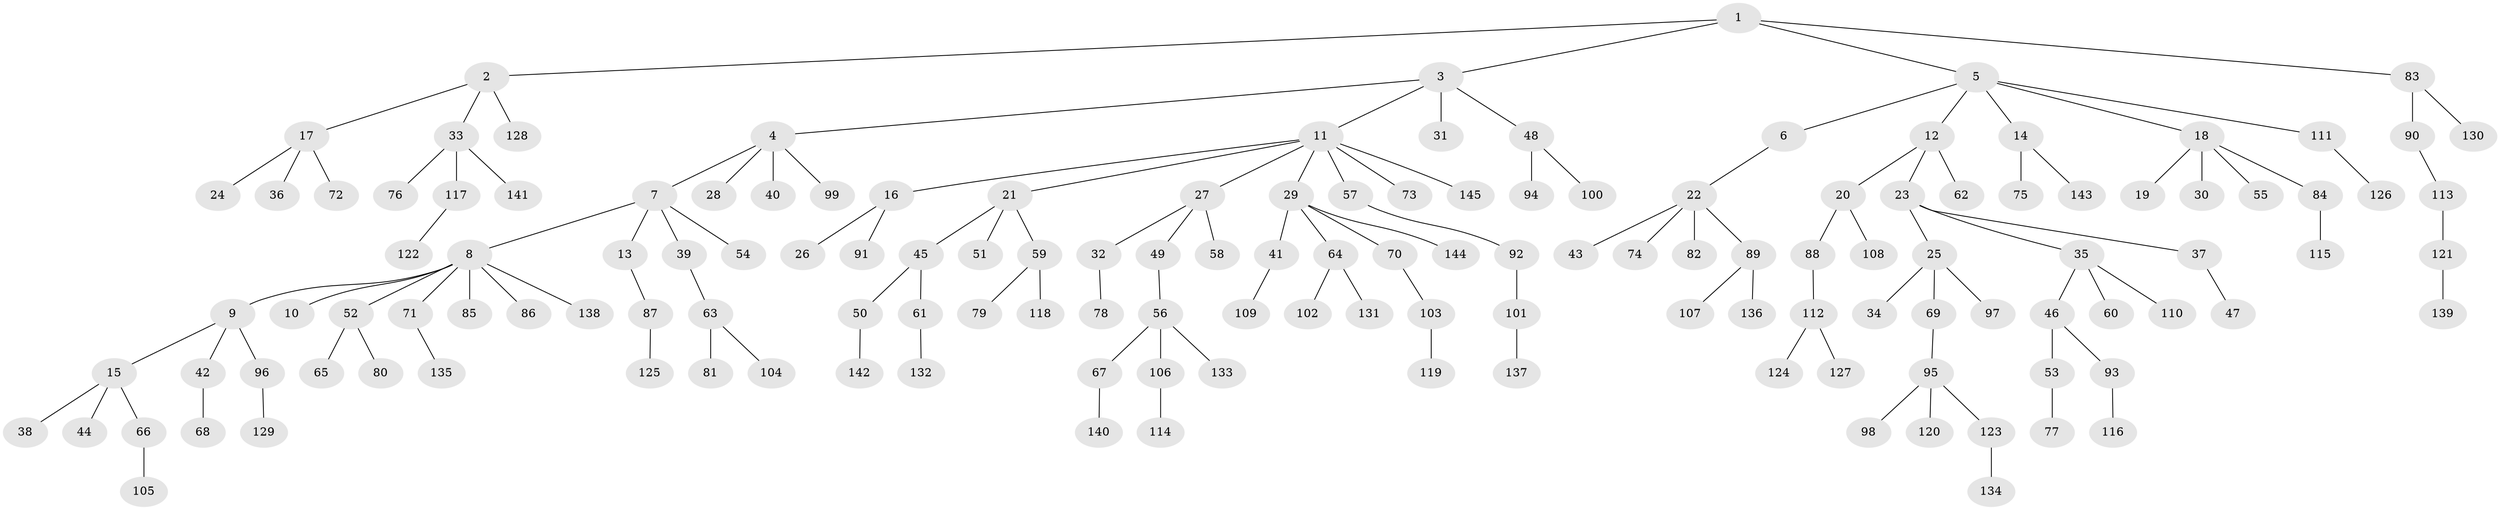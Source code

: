 // coarse degree distribution, {19: 0.021739130434782608, 5: 0.021739130434782608, 1: 0.782608695652174, 6: 0.021739130434782608, 9: 0.021739130434782608, 2: 0.08695652173913043, 4: 0.021739130434782608, 3: 0.021739130434782608}
// Generated by graph-tools (version 1.1) at 2025/19/03/04/25 18:19:09]
// undirected, 145 vertices, 144 edges
graph export_dot {
graph [start="1"]
  node [color=gray90,style=filled];
  1;
  2;
  3;
  4;
  5;
  6;
  7;
  8;
  9;
  10;
  11;
  12;
  13;
  14;
  15;
  16;
  17;
  18;
  19;
  20;
  21;
  22;
  23;
  24;
  25;
  26;
  27;
  28;
  29;
  30;
  31;
  32;
  33;
  34;
  35;
  36;
  37;
  38;
  39;
  40;
  41;
  42;
  43;
  44;
  45;
  46;
  47;
  48;
  49;
  50;
  51;
  52;
  53;
  54;
  55;
  56;
  57;
  58;
  59;
  60;
  61;
  62;
  63;
  64;
  65;
  66;
  67;
  68;
  69;
  70;
  71;
  72;
  73;
  74;
  75;
  76;
  77;
  78;
  79;
  80;
  81;
  82;
  83;
  84;
  85;
  86;
  87;
  88;
  89;
  90;
  91;
  92;
  93;
  94;
  95;
  96;
  97;
  98;
  99;
  100;
  101;
  102;
  103;
  104;
  105;
  106;
  107;
  108;
  109;
  110;
  111;
  112;
  113;
  114;
  115;
  116;
  117;
  118;
  119;
  120;
  121;
  122;
  123;
  124;
  125;
  126;
  127;
  128;
  129;
  130;
  131;
  132;
  133;
  134;
  135;
  136;
  137;
  138;
  139;
  140;
  141;
  142;
  143;
  144;
  145;
  1 -- 2;
  1 -- 3;
  1 -- 5;
  1 -- 83;
  2 -- 17;
  2 -- 33;
  2 -- 128;
  3 -- 4;
  3 -- 11;
  3 -- 31;
  3 -- 48;
  4 -- 7;
  4 -- 28;
  4 -- 40;
  4 -- 99;
  5 -- 6;
  5 -- 12;
  5 -- 14;
  5 -- 18;
  5 -- 111;
  6 -- 22;
  7 -- 8;
  7 -- 13;
  7 -- 39;
  7 -- 54;
  8 -- 9;
  8 -- 10;
  8 -- 52;
  8 -- 71;
  8 -- 85;
  8 -- 86;
  8 -- 138;
  9 -- 15;
  9 -- 42;
  9 -- 96;
  11 -- 16;
  11 -- 21;
  11 -- 27;
  11 -- 29;
  11 -- 57;
  11 -- 73;
  11 -- 145;
  12 -- 20;
  12 -- 23;
  12 -- 62;
  13 -- 87;
  14 -- 75;
  14 -- 143;
  15 -- 38;
  15 -- 44;
  15 -- 66;
  16 -- 26;
  16 -- 91;
  17 -- 24;
  17 -- 36;
  17 -- 72;
  18 -- 19;
  18 -- 30;
  18 -- 55;
  18 -- 84;
  20 -- 88;
  20 -- 108;
  21 -- 45;
  21 -- 51;
  21 -- 59;
  22 -- 43;
  22 -- 74;
  22 -- 82;
  22 -- 89;
  23 -- 25;
  23 -- 35;
  23 -- 37;
  25 -- 34;
  25 -- 69;
  25 -- 97;
  27 -- 32;
  27 -- 49;
  27 -- 58;
  29 -- 41;
  29 -- 64;
  29 -- 70;
  29 -- 144;
  32 -- 78;
  33 -- 76;
  33 -- 117;
  33 -- 141;
  35 -- 46;
  35 -- 60;
  35 -- 110;
  37 -- 47;
  39 -- 63;
  41 -- 109;
  42 -- 68;
  45 -- 50;
  45 -- 61;
  46 -- 53;
  46 -- 93;
  48 -- 94;
  48 -- 100;
  49 -- 56;
  50 -- 142;
  52 -- 65;
  52 -- 80;
  53 -- 77;
  56 -- 67;
  56 -- 106;
  56 -- 133;
  57 -- 92;
  59 -- 79;
  59 -- 118;
  61 -- 132;
  63 -- 81;
  63 -- 104;
  64 -- 102;
  64 -- 131;
  66 -- 105;
  67 -- 140;
  69 -- 95;
  70 -- 103;
  71 -- 135;
  83 -- 90;
  83 -- 130;
  84 -- 115;
  87 -- 125;
  88 -- 112;
  89 -- 107;
  89 -- 136;
  90 -- 113;
  92 -- 101;
  93 -- 116;
  95 -- 98;
  95 -- 120;
  95 -- 123;
  96 -- 129;
  101 -- 137;
  103 -- 119;
  106 -- 114;
  111 -- 126;
  112 -- 124;
  112 -- 127;
  113 -- 121;
  117 -- 122;
  121 -- 139;
  123 -- 134;
}
